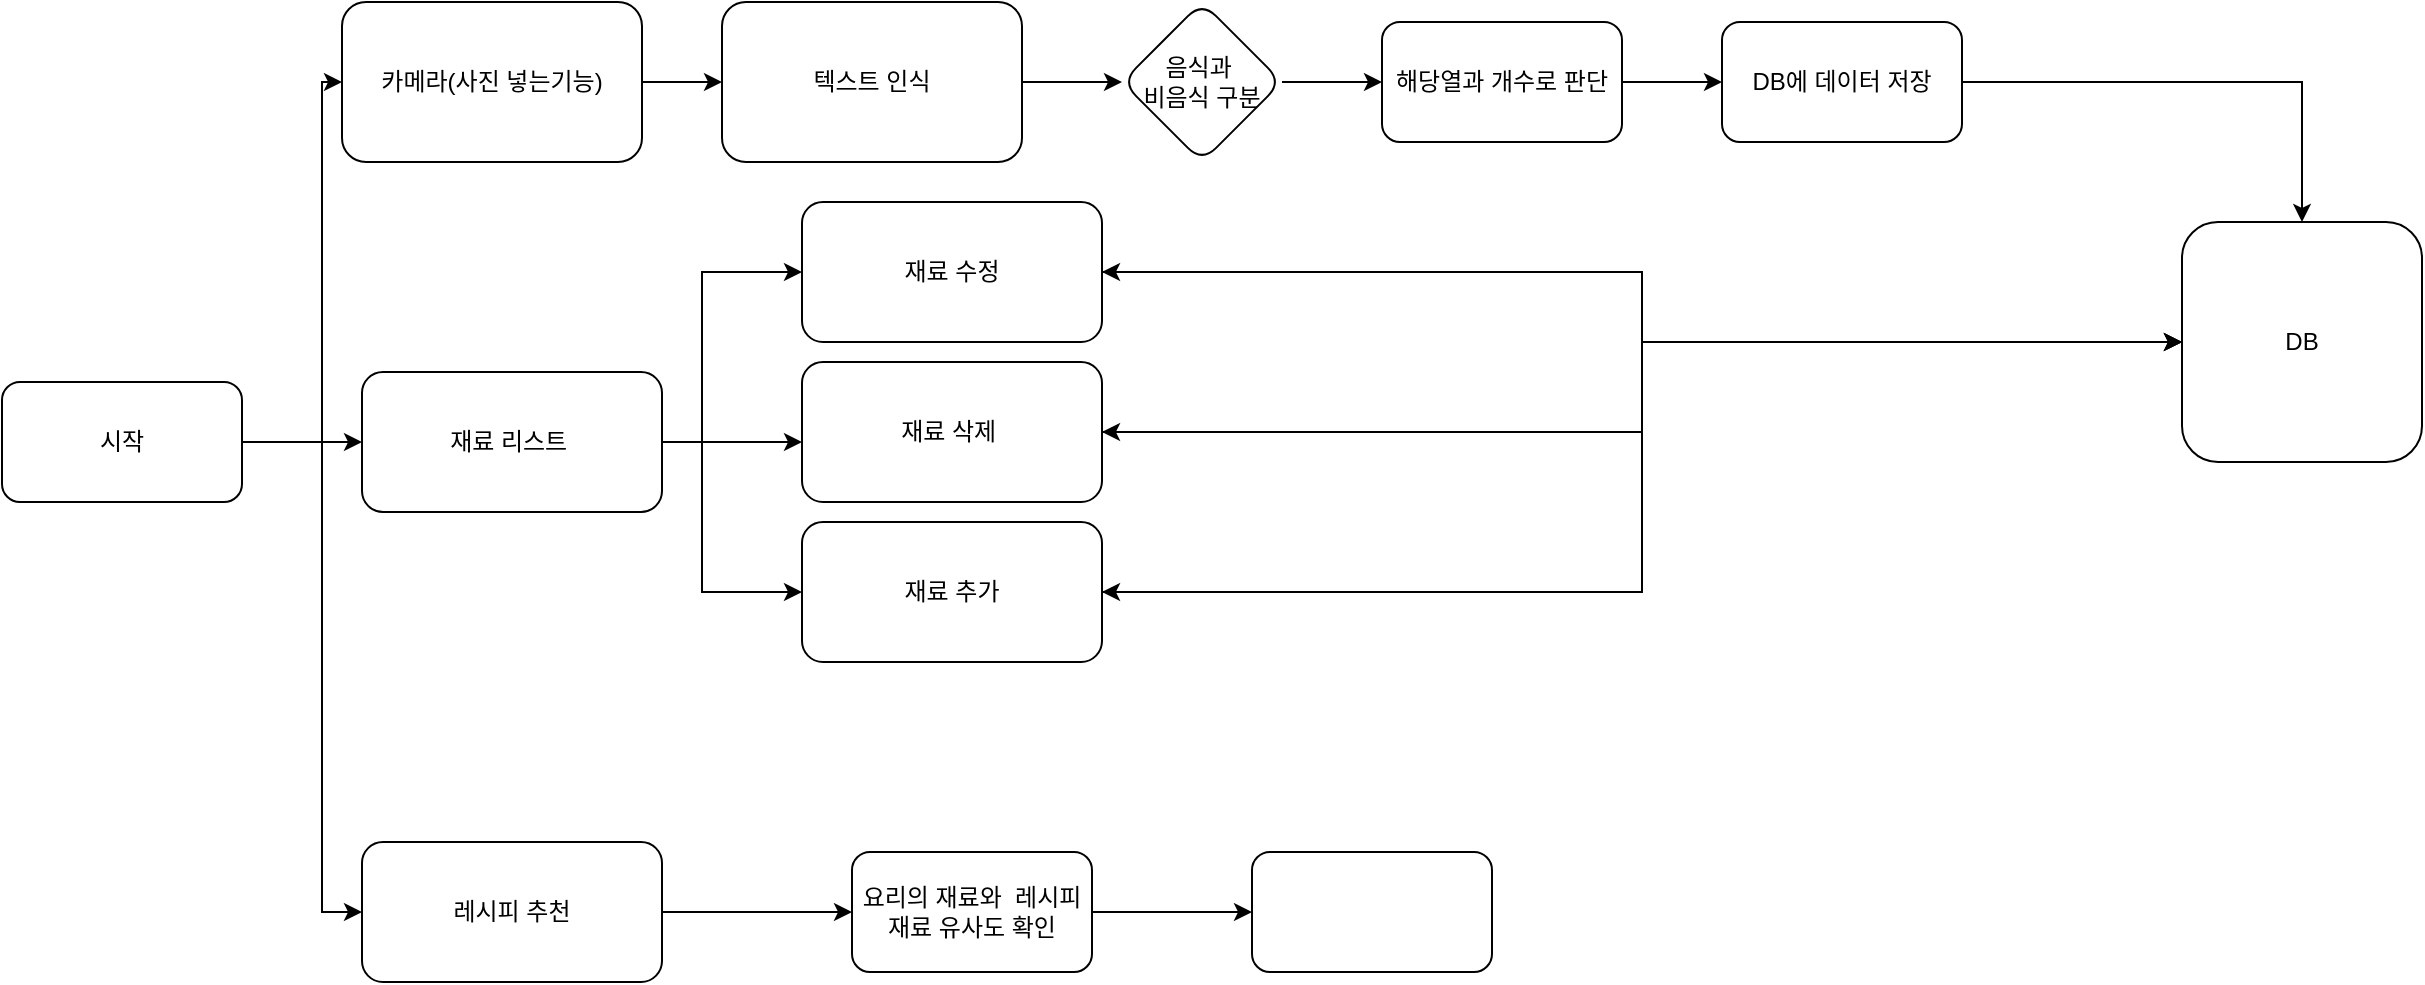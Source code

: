 <mxfile version="23.1.3" type="github">
  <diagram name="페이지-1" id="C54wKdXJ9Yq_B1P9_qjg">
    <mxGraphModel dx="1477" dy="1823" grid="1" gridSize="10" guides="1" tooltips="1" connect="1" arrows="1" fold="1" page="1" pageScale="1" pageWidth="827" pageHeight="1169" math="0" shadow="0">
      <root>
        <mxCell id="0" />
        <mxCell id="1" parent="0" />
        <mxCell id="1bsByWwCVij_k4VHWiG3-3" value="" style="edgeStyle=orthogonalEdgeStyle;rounded=0;orthogonalLoop=1;jettySize=auto;html=1;" edge="1" parent="1" source="1bsByWwCVij_k4VHWiG3-1" target="1bsByWwCVij_k4VHWiG3-2">
          <mxGeometry relative="1" as="geometry">
            <Array as="points">
              <mxPoint x="160" y="30" />
            </Array>
          </mxGeometry>
        </mxCell>
        <mxCell id="1bsByWwCVij_k4VHWiG3-5" value="" style="edgeStyle=orthogonalEdgeStyle;rounded=0;orthogonalLoop=1;jettySize=auto;html=1;" edge="1" parent="1" source="1bsByWwCVij_k4VHWiG3-1" target="1bsByWwCVij_k4VHWiG3-4">
          <mxGeometry relative="1" as="geometry" />
        </mxCell>
        <mxCell id="1bsByWwCVij_k4VHWiG3-7" value="" style="edgeStyle=orthogonalEdgeStyle;rounded=0;orthogonalLoop=1;jettySize=auto;html=1;" edge="1" parent="1" source="1bsByWwCVij_k4VHWiG3-1" target="1bsByWwCVij_k4VHWiG3-6">
          <mxGeometry relative="1" as="geometry">
            <Array as="points">
              <mxPoint x="160" y="30" />
              <mxPoint x="160" y="265" />
            </Array>
          </mxGeometry>
        </mxCell>
        <mxCell id="1bsByWwCVij_k4VHWiG3-1" value="시작" style="rounded=1;whiteSpace=wrap;html=1;" vertex="1" parent="1">
          <mxGeometry width="120" height="60" as="geometry" />
        </mxCell>
        <mxCell id="1bsByWwCVij_k4VHWiG3-11" value="" style="edgeStyle=orthogonalEdgeStyle;rounded=0;orthogonalLoop=1;jettySize=auto;html=1;" edge="1" parent="1" source="1bsByWwCVij_k4VHWiG3-2" target="1bsByWwCVij_k4VHWiG3-10">
          <mxGeometry relative="1" as="geometry" />
        </mxCell>
        <mxCell id="1bsByWwCVij_k4VHWiG3-2" value="카메라(사진 넣는기능)" style="whiteSpace=wrap;html=1;rounded=1;" vertex="1" parent="1">
          <mxGeometry x="170" y="-190" width="150" height="80" as="geometry" />
        </mxCell>
        <mxCell id="1bsByWwCVij_k4VHWiG3-25" value="" style="edgeStyle=orthogonalEdgeStyle;rounded=0;orthogonalLoop=1;jettySize=auto;html=1;" edge="1" parent="1" source="1bsByWwCVij_k4VHWiG3-4" target="1bsByWwCVij_k4VHWiG3-24">
          <mxGeometry relative="1" as="geometry">
            <Array as="points">
              <mxPoint x="350" y="30" />
              <mxPoint x="350" y="-55" />
            </Array>
          </mxGeometry>
        </mxCell>
        <mxCell id="1bsByWwCVij_k4VHWiG3-27" value="" style="edgeStyle=orthogonalEdgeStyle;rounded=0;orthogonalLoop=1;jettySize=auto;html=1;" edge="1" parent="1" source="1bsByWwCVij_k4VHWiG3-4" target="1bsByWwCVij_k4VHWiG3-26">
          <mxGeometry relative="1" as="geometry">
            <Array as="points">
              <mxPoint x="380" y="30" />
              <mxPoint x="380" y="30" />
            </Array>
          </mxGeometry>
        </mxCell>
        <mxCell id="1bsByWwCVij_k4VHWiG3-29" value="" style="edgeStyle=orthogonalEdgeStyle;rounded=0;orthogonalLoop=1;jettySize=auto;html=1;" edge="1" parent="1" source="1bsByWwCVij_k4VHWiG3-4" target="1bsByWwCVij_k4VHWiG3-28">
          <mxGeometry relative="1" as="geometry">
            <Array as="points">
              <mxPoint x="350" y="30" />
              <mxPoint x="350" y="105" />
            </Array>
          </mxGeometry>
        </mxCell>
        <mxCell id="1bsByWwCVij_k4VHWiG3-4" value="재료 리스트&amp;nbsp;" style="whiteSpace=wrap;html=1;rounded=1;" vertex="1" parent="1">
          <mxGeometry x="180" y="-5" width="150" height="70" as="geometry" />
        </mxCell>
        <mxCell id="1bsByWwCVij_k4VHWiG3-38" value="" style="edgeStyle=orthogonalEdgeStyle;rounded=0;orthogonalLoop=1;jettySize=auto;html=1;" edge="1" parent="1" source="1bsByWwCVij_k4VHWiG3-6" target="1bsByWwCVij_k4VHWiG3-37">
          <mxGeometry relative="1" as="geometry" />
        </mxCell>
        <mxCell id="1bsByWwCVij_k4VHWiG3-6" value="레시피 추천" style="whiteSpace=wrap;html=1;rounded=1;" vertex="1" parent="1">
          <mxGeometry x="180" y="230" width="150" height="70" as="geometry" />
        </mxCell>
        <mxCell id="1bsByWwCVij_k4VHWiG3-17" value="" style="edgeStyle=orthogonalEdgeStyle;rounded=0;orthogonalLoop=1;jettySize=auto;html=1;" edge="1" parent="1" source="1bsByWwCVij_k4VHWiG3-10" target="1bsByWwCVij_k4VHWiG3-16">
          <mxGeometry relative="1" as="geometry" />
        </mxCell>
        <mxCell id="1bsByWwCVij_k4VHWiG3-10" value="텍스트 인식" style="whiteSpace=wrap;html=1;rounded=1;" vertex="1" parent="1">
          <mxGeometry x="360" y="-190" width="150" height="80" as="geometry" />
        </mxCell>
        <mxCell id="1bsByWwCVij_k4VHWiG3-19" value="" style="edgeStyle=orthogonalEdgeStyle;rounded=0;orthogonalLoop=1;jettySize=auto;html=1;" edge="1" parent="1" source="1bsByWwCVij_k4VHWiG3-16" target="1bsByWwCVij_k4VHWiG3-18">
          <mxGeometry relative="1" as="geometry" />
        </mxCell>
        <mxCell id="1bsByWwCVij_k4VHWiG3-16" value="음식과&amp;nbsp;&lt;br&gt;비음식 구분" style="rhombus;whiteSpace=wrap;html=1;rounded=1;" vertex="1" parent="1">
          <mxGeometry x="560" y="-190" width="80" height="80" as="geometry" />
        </mxCell>
        <mxCell id="1bsByWwCVij_k4VHWiG3-21" value="" style="edgeStyle=orthogonalEdgeStyle;rounded=0;orthogonalLoop=1;jettySize=auto;html=1;" edge="1" parent="1" source="1bsByWwCVij_k4VHWiG3-18" target="1bsByWwCVij_k4VHWiG3-20">
          <mxGeometry relative="1" as="geometry" />
        </mxCell>
        <mxCell id="1bsByWwCVij_k4VHWiG3-18" value="해당열과 개수로 판단" style="whiteSpace=wrap;html=1;rounded=1;" vertex="1" parent="1">
          <mxGeometry x="690" y="-180" width="120" height="60" as="geometry" />
        </mxCell>
        <mxCell id="1bsByWwCVij_k4VHWiG3-23" style="edgeStyle=orthogonalEdgeStyle;rounded=0;orthogonalLoop=1;jettySize=auto;html=1;exitX=1;exitY=0.5;exitDx=0;exitDy=0;entryX=0.5;entryY=0;entryDx=0;entryDy=0;" edge="1" parent="1" source="1bsByWwCVij_k4VHWiG3-20" target="1bsByWwCVij_k4VHWiG3-22">
          <mxGeometry relative="1" as="geometry" />
        </mxCell>
        <mxCell id="1bsByWwCVij_k4VHWiG3-20" value="DB에 데이터 저장" style="whiteSpace=wrap;html=1;rounded=1;" vertex="1" parent="1">
          <mxGeometry x="860" y="-180" width="120" height="60" as="geometry" />
        </mxCell>
        <mxCell id="1bsByWwCVij_k4VHWiG3-33" style="edgeStyle=orthogonalEdgeStyle;rounded=0;orthogonalLoop=1;jettySize=auto;html=1;exitX=0;exitY=0.5;exitDx=0;exitDy=0;" edge="1" parent="1" source="1bsByWwCVij_k4VHWiG3-22" target="1bsByWwCVij_k4VHWiG3-24">
          <mxGeometry relative="1" as="geometry" />
        </mxCell>
        <mxCell id="1bsByWwCVij_k4VHWiG3-34" style="edgeStyle=orthogonalEdgeStyle;rounded=0;orthogonalLoop=1;jettySize=auto;html=1;exitX=0;exitY=0.5;exitDx=0;exitDy=0;entryX=1;entryY=0.5;entryDx=0;entryDy=0;" edge="1" parent="1" source="1bsByWwCVij_k4VHWiG3-22" target="1bsByWwCVij_k4VHWiG3-26">
          <mxGeometry relative="1" as="geometry" />
        </mxCell>
        <mxCell id="1bsByWwCVij_k4VHWiG3-35" style="edgeStyle=orthogonalEdgeStyle;rounded=0;orthogonalLoop=1;jettySize=auto;html=1;exitX=0;exitY=0.5;exitDx=0;exitDy=0;entryX=1;entryY=0.5;entryDx=0;entryDy=0;" edge="1" parent="1" source="1bsByWwCVij_k4VHWiG3-22" target="1bsByWwCVij_k4VHWiG3-28">
          <mxGeometry relative="1" as="geometry" />
        </mxCell>
        <mxCell id="1bsByWwCVij_k4VHWiG3-22" value="DB" style="rounded=1;whiteSpace=wrap;html=1;" vertex="1" parent="1">
          <mxGeometry x="1090" y="-80" width="120" height="120" as="geometry" />
        </mxCell>
        <mxCell id="1bsByWwCVij_k4VHWiG3-30" style="edgeStyle=orthogonalEdgeStyle;rounded=0;orthogonalLoop=1;jettySize=auto;html=1;exitX=1;exitY=0.5;exitDx=0;exitDy=0;entryX=0;entryY=0.5;entryDx=0;entryDy=0;" edge="1" parent="1" source="1bsByWwCVij_k4VHWiG3-24" target="1bsByWwCVij_k4VHWiG3-22">
          <mxGeometry relative="1" as="geometry" />
        </mxCell>
        <mxCell id="1bsByWwCVij_k4VHWiG3-24" value="재료 수정" style="whiteSpace=wrap;html=1;rounded=1;" vertex="1" parent="1">
          <mxGeometry x="400" y="-90" width="150" height="70" as="geometry" />
        </mxCell>
        <mxCell id="1bsByWwCVij_k4VHWiG3-31" style="edgeStyle=orthogonalEdgeStyle;rounded=0;orthogonalLoop=1;jettySize=auto;html=1;exitX=1;exitY=0.5;exitDx=0;exitDy=0;entryX=0;entryY=0.5;entryDx=0;entryDy=0;" edge="1" parent="1" source="1bsByWwCVij_k4VHWiG3-26" target="1bsByWwCVij_k4VHWiG3-22">
          <mxGeometry relative="1" as="geometry" />
        </mxCell>
        <mxCell id="1bsByWwCVij_k4VHWiG3-26" value="재료 삭제&amp;nbsp;" style="whiteSpace=wrap;html=1;rounded=1;" vertex="1" parent="1">
          <mxGeometry x="400" y="-10" width="150" height="70" as="geometry" />
        </mxCell>
        <mxCell id="1bsByWwCVij_k4VHWiG3-32" style="edgeStyle=orthogonalEdgeStyle;rounded=0;orthogonalLoop=1;jettySize=auto;html=1;exitX=1;exitY=0.5;exitDx=0;exitDy=0;entryX=0;entryY=0.5;entryDx=0;entryDy=0;" edge="1" parent="1" source="1bsByWwCVij_k4VHWiG3-28" target="1bsByWwCVij_k4VHWiG3-22">
          <mxGeometry relative="1" as="geometry" />
        </mxCell>
        <mxCell id="1bsByWwCVij_k4VHWiG3-28" value="재료 추가" style="whiteSpace=wrap;html=1;rounded=1;" vertex="1" parent="1">
          <mxGeometry x="400" y="70" width="150" height="70" as="geometry" />
        </mxCell>
        <mxCell id="1bsByWwCVij_k4VHWiG3-40" value="" style="edgeStyle=orthogonalEdgeStyle;rounded=0;orthogonalLoop=1;jettySize=auto;html=1;" edge="1" parent="1" source="1bsByWwCVij_k4VHWiG3-37" target="1bsByWwCVij_k4VHWiG3-39">
          <mxGeometry relative="1" as="geometry" />
        </mxCell>
        <mxCell id="1bsByWwCVij_k4VHWiG3-37" value="요리의 재료와&amp;nbsp; 레시피 재료 유사도 확인" style="whiteSpace=wrap;html=1;rounded=1;" vertex="1" parent="1">
          <mxGeometry x="425" y="235" width="120" height="60" as="geometry" />
        </mxCell>
        <mxCell id="1bsByWwCVij_k4VHWiG3-39" value="" style="whiteSpace=wrap;html=1;rounded=1;" vertex="1" parent="1">
          <mxGeometry x="625" y="235" width="120" height="60" as="geometry" />
        </mxCell>
      </root>
    </mxGraphModel>
  </diagram>
</mxfile>
